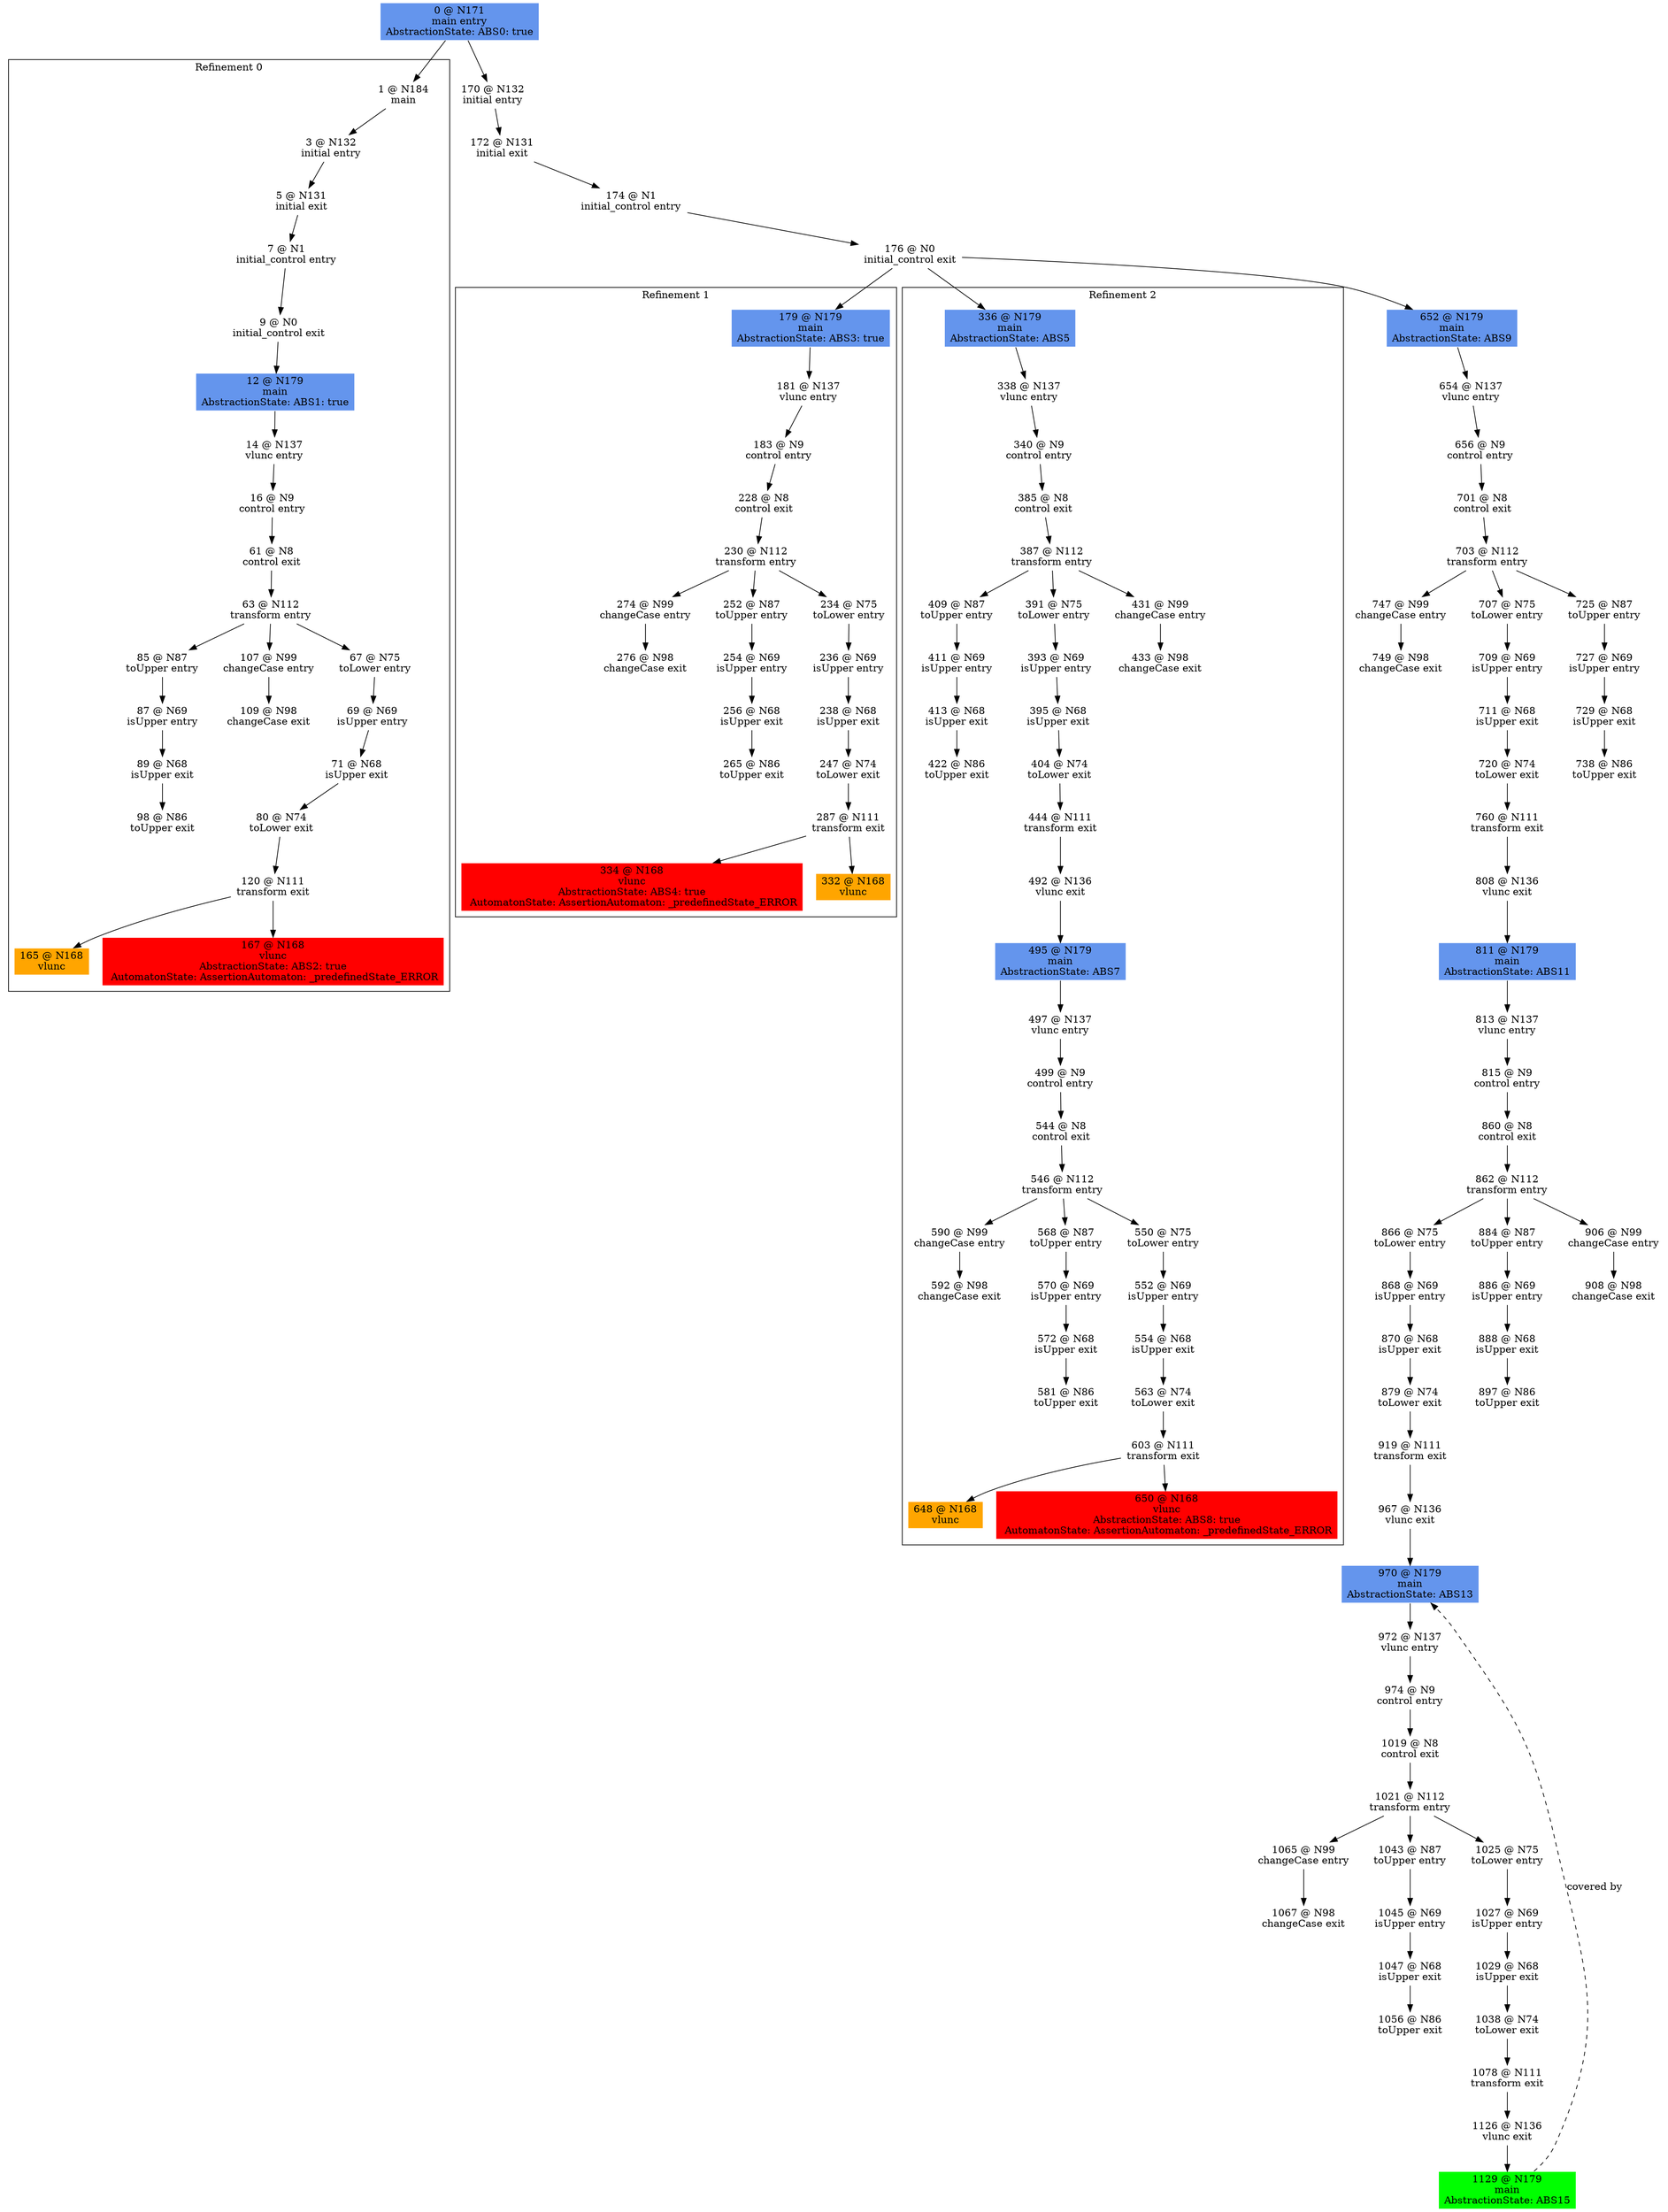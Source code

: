 digraph ARG {
node [style="filled" shape="box" color="white"]
subgraph cluster_0 {
label="Refinement 0"
1 [label="1 @ N184\nmain\n" id="1"]
3 [label="3 @ N132\ninitial entry\n" id="3"]
5 [label="5 @ N131\ninitial exit\n" id="5"]
7 [label="7 @ N1\ninitial_control entry\n" id="7"]
9 [label="9 @ N0\ninitial_control exit\n" id="9"]
12 [fillcolor="cornflowerblue" label="12 @ N179\nmain\nAbstractionState: ABS1: true\n" id="12"]
14 [label="14 @ N137\nvlunc entry\n" id="14"]
16 [label="16 @ N9\ncontrol entry\n" id="16"]
61 [label="61 @ N8\ncontrol exit\n" id="61"]
63 [label="63 @ N112\ntransform entry\n" id="63"]
85 [label="85 @ N87\ntoUpper entry\n" id="85"]
87 [label="87 @ N69\nisUpper entry\n" id="87"]
89 [label="89 @ N68\nisUpper exit\n" id="89"]
98 [label="98 @ N86\ntoUpper exit\n" id="98"]
107 [label="107 @ N99\nchangeCase entry\n" id="107"]
109 [label="109 @ N98\nchangeCase exit\n" id="109"]
67 [label="67 @ N75\ntoLower entry\n" id="67"]
69 [label="69 @ N69\nisUpper entry\n" id="69"]
71 [label="71 @ N68\nisUpper exit\n" id="71"]
80 [label="80 @ N74\ntoLower exit\n" id="80"]
120 [label="120 @ N111\ntransform exit\n" id="120"]
165 [fillcolor="orange" label="165 @ N168\nvlunc\n" id="165"]
167 [fillcolor="red" label="167 @ N168\nvlunc\nAbstractionState: ABS2: true\n AutomatonState: AssertionAutomaton: _predefinedState_ERROR\n" id="167"]
1 -> 3 []
3 -> 5 []
5 -> 7 []
7 -> 9 []
9 -> 12 []
12 -> 14 []
14 -> 16 []
16 -> 61 []
61 -> 63 []
63 -> 67 []
63 -> 107 []
63 -> 85 []
85 -> 87 []
87 -> 89 []
89 -> 98 []
107 -> 109 []
67 -> 69 []
69 -> 71 []
71 -> 80 []
80 -> 120 []
120 -> 167 []
120 -> 165 []
}
0 -> 1
subgraph cluster_1 {
label="Refinement 1"
179 [fillcolor="cornflowerblue" label="179 @ N179\nmain\nAbstractionState: ABS3: true\n" id="179"]
181 [label="181 @ N137\nvlunc entry\n" id="181"]
183 [label="183 @ N9\ncontrol entry\n" id="183"]
228 [label="228 @ N8\ncontrol exit\n" id="228"]
230 [label="230 @ N112\ntransform entry\n" id="230"]
274 [label="274 @ N99\nchangeCase entry\n" id="274"]
276 [label="276 @ N98\nchangeCase exit\n" id="276"]
252 [label="252 @ N87\ntoUpper entry\n" id="252"]
254 [label="254 @ N69\nisUpper entry\n" id="254"]
256 [label="256 @ N68\nisUpper exit\n" id="256"]
265 [label="265 @ N86\ntoUpper exit\n" id="265"]
234 [label="234 @ N75\ntoLower entry\n" id="234"]
236 [label="236 @ N69\nisUpper entry\n" id="236"]
238 [label="238 @ N68\nisUpper exit\n" id="238"]
247 [label="247 @ N74\ntoLower exit\n" id="247"]
287 [label="287 @ N111\ntransform exit\n" id="287"]
334 [fillcolor="red" label="334 @ N168\nvlunc\nAbstractionState: ABS4: true\n AutomatonState: AssertionAutomaton: _predefinedState_ERROR\n" id="334"]
332 [fillcolor="orange" label="332 @ N168\nvlunc\n" id="332"]
179 -> 181 []
181 -> 183 []
183 -> 228 []
228 -> 230 []
230 -> 234 []
230 -> 252 []
230 -> 274 []
274 -> 276 []
252 -> 254 []
254 -> 256 []
256 -> 265 []
234 -> 236 []
236 -> 238 []
238 -> 247 []
247 -> 287 []
287 -> 332 []
287 -> 334 []
}
176 -> 179
subgraph cluster_2 {
label="Refinement 2"
336 [fillcolor="cornflowerblue" label="336 @ N179\nmain\nAbstractionState: ABS5\n" id="336"]
338 [label="338 @ N137\nvlunc entry\n" id="338"]
340 [label="340 @ N9\ncontrol entry\n" id="340"]
385 [label="385 @ N8\ncontrol exit\n" id="385"]
387 [label="387 @ N112\ntransform entry\n" id="387"]
409 [label="409 @ N87\ntoUpper entry\n" id="409"]
411 [label="411 @ N69\nisUpper entry\n" id="411"]
413 [label="413 @ N68\nisUpper exit\n" id="413"]
422 [label="422 @ N86\ntoUpper exit\n" id="422"]
391 [label="391 @ N75\ntoLower entry\n" id="391"]
393 [label="393 @ N69\nisUpper entry\n" id="393"]
395 [label="395 @ N68\nisUpper exit\n" id="395"]
404 [label="404 @ N74\ntoLower exit\n" id="404"]
444 [label="444 @ N111\ntransform exit\n" id="444"]
492 [label="492 @ N136\nvlunc exit\n" id="492"]
495 [fillcolor="cornflowerblue" label="495 @ N179\nmain\nAbstractionState: ABS7\n" id="495"]
497 [label="497 @ N137\nvlunc entry\n" id="497"]
499 [label="499 @ N9\ncontrol entry\n" id="499"]
544 [label="544 @ N8\ncontrol exit\n" id="544"]
546 [label="546 @ N112\ntransform entry\n" id="546"]
590 [label="590 @ N99\nchangeCase entry\n" id="590"]
592 [label="592 @ N98\nchangeCase exit\n" id="592"]
568 [label="568 @ N87\ntoUpper entry\n" id="568"]
570 [label="570 @ N69\nisUpper entry\n" id="570"]
572 [label="572 @ N68\nisUpper exit\n" id="572"]
581 [label="581 @ N86\ntoUpper exit\n" id="581"]
550 [label="550 @ N75\ntoLower entry\n" id="550"]
552 [label="552 @ N69\nisUpper entry\n" id="552"]
554 [label="554 @ N68\nisUpper exit\n" id="554"]
563 [label="563 @ N74\ntoLower exit\n" id="563"]
603 [label="603 @ N111\ntransform exit\n" id="603"]
648 [fillcolor="orange" label="648 @ N168\nvlunc\n" id="648"]
650 [fillcolor="red" label="650 @ N168\nvlunc\nAbstractionState: ABS8: true\n AutomatonState: AssertionAutomaton: _predefinedState_ERROR\n" id="650"]
431 [label="431 @ N99\nchangeCase entry\n" id="431"]
433 [label="433 @ N98\nchangeCase exit\n" id="433"]
336 -> 338 []
338 -> 340 []
340 -> 385 []
385 -> 387 []
387 -> 431 []
387 -> 391 []
387 -> 409 []
409 -> 411 []
411 -> 413 []
413 -> 422 []
391 -> 393 []
393 -> 395 []
395 -> 404 []
404 -> 444 []
444 -> 492 []
492 -> 495 []
495 -> 497 []
497 -> 499 []
499 -> 544 []
544 -> 546 []
546 -> 550 []
546 -> 568 []
546 -> 590 []
590 -> 592 []
568 -> 570 []
570 -> 572 []
572 -> 581 []
550 -> 552 []
552 -> 554 []
554 -> 563 []
563 -> 603 []
603 -> 650 []
603 -> 648 []
431 -> 433 []
}
176 -> 336
0 [fillcolor="cornflowerblue" label="0 @ N171\nmain entry\nAbstractionState: ABS0: true\n" id="0"]
170 [label="170 @ N132\ninitial entry\n" id="170"]
172 [label="172 @ N131\ninitial exit\n" id="172"]
174 [label="174 @ N1\ninitial_control entry\n" id="174"]
176 [label="176 @ N0\ninitial_control exit\n" id="176"]
652 [fillcolor="cornflowerblue" label="652 @ N179\nmain\nAbstractionState: ABS9\n" id="652"]
654 [label="654 @ N137\nvlunc entry\n" id="654"]
656 [label="656 @ N9\ncontrol entry\n" id="656"]
701 [label="701 @ N8\ncontrol exit\n" id="701"]
703 [label="703 @ N112\ntransform entry\n" id="703"]
747 [label="747 @ N99\nchangeCase entry\n" id="747"]
749 [label="749 @ N98\nchangeCase exit\n" id="749"]
707 [label="707 @ N75\ntoLower entry\n" id="707"]
709 [label="709 @ N69\nisUpper entry\n" id="709"]
711 [label="711 @ N68\nisUpper exit\n" id="711"]
720 [label="720 @ N74\ntoLower exit\n" id="720"]
760 [label="760 @ N111\ntransform exit\n" id="760"]
808 [label="808 @ N136\nvlunc exit\n" id="808"]
811 [fillcolor="cornflowerblue" label="811 @ N179\nmain\nAbstractionState: ABS11\n" id="811"]
813 [label="813 @ N137\nvlunc entry\n" id="813"]
815 [label="815 @ N9\ncontrol entry\n" id="815"]
860 [label="860 @ N8\ncontrol exit\n" id="860"]
862 [label="862 @ N112\ntransform entry\n" id="862"]
866 [label="866 @ N75\ntoLower entry\n" id="866"]
868 [label="868 @ N69\nisUpper entry\n" id="868"]
870 [label="870 @ N68\nisUpper exit\n" id="870"]
879 [label="879 @ N74\ntoLower exit\n" id="879"]
919 [label="919 @ N111\ntransform exit\n" id="919"]
967 [label="967 @ N136\nvlunc exit\n" id="967"]
970 [fillcolor="cornflowerblue" label="970 @ N179\nmain\nAbstractionState: ABS13\n" id="970"]
972 [label="972 @ N137\nvlunc entry\n" id="972"]
974 [label="974 @ N9\ncontrol entry\n" id="974"]
1019 [label="1019 @ N8\ncontrol exit\n" id="1019"]
1021 [label="1021 @ N112\ntransform entry\n" id="1021"]
1065 [label="1065 @ N99\nchangeCase entry\n" id="1065"]
1067 [label="1067 @ N98\nchangeCase exit\n" id="1067"]
1043 [label="1043 @ N87\ntoUpper entry\n" id="1043"]
1045 [label="1045 @ N69\nisUpper entry\n" id="1045"]
1047 [label="1047 @ N68\nisUpper exit\n" id="1047"]
1056 [label="1056 @ N86\ntoUpper exit\n" id="1056"]
1025 [label="1025 @ N75\ntoLower entry\n" id="1025"]
1027 [label="1027 @ N69\nisUpper entry\n" id="1027"]
1029 [label="1029 @ N68\nisUpper exit\n" id="1029"]
1038 [label="1038 @ N74\ntoLower exit\n" id="1038"]
1078 [label="1078 @ N111\ntransform exit\n" id="1078"]
1126 [label="1126 @ N136\nvlunc exit\n" id="1126"]
1129 [fillcolor="green" label="1129 @ N179\nmain\nAbstractionState: ABS15\n" id="1129"]
884 [label="884 @ N87\ntoUpper entry\n" id="884"]
886 [label="886 @ N69\nisUpper entry\n" id="886"]
888 [label="888 @ N68\nisUpper exit\n" id="888"]
897 [label="897 @ N86\ntoUpper exit\n" id="897"]
906 [label="906 @ N99\nchangeCase entry\n" id="906"]
908 [label="908 @ N98\nchangeCase exit\n" id="908"]
725 [label="725 @ N87\ntoUpper entry\n" id="725"]
727 [label="727 @ N69\nisUpper entry\n" id="727"]
729 [label="729 @ N68\nisUpper exit\n" id="729"]
738 [label="738 @ N86\ntoUpper exit\n" id="738"]
0 -> 170 []
170 -> 172 []
172 -> 174 []
174 -> 176 []
176 -> 652 []
652 -> 654 []
654 -> 656 []
656 -> 701 []
701 -> 703 []
703 -> 725 []
703 -> 707 []
703 -> 747 []
747 -> 749 []
707 -> 709 []
709 -> 711 []
711 -> 720 []
720 -> 760 []
760 -> 808 []
808 -> 811 []
811 -> 813 []
813 -> 815 []
815 -> 860 []
860 -> 862 []
862 -> 906 []
862 -> 884 []
862 -> 866 []
866 -> 868 []
868 -> 870 []
870 -> 879 []
879 -> 919 []
919 -> 967 []
967 -> 970 []
1129 -> 970 [style="dashed" weight="0" label="covered by"]
970 -> 972 []
972 -> 974 []
974 -> 1019 []
1019 -> 1021 []
1021 -> 1025 []
1021 -> 1043 []
1021 -> 1065 []
1065 -> 1067 []
1043 -> 1045 []
1045 -> 1047 []
1047 -> 1056 []
1025 -> 1027 []
1027 -> 1029 []
1029 -> 1038 []
1038 -> 1078 []
1078 -> 1126 []
1126 -> 1129 []
884 -> 886 []
886 -> 888 []
888 -> 897 []
906 -> 908 []
725 -> 727 []
727 -> 729 []
729 -> 738 []
}

